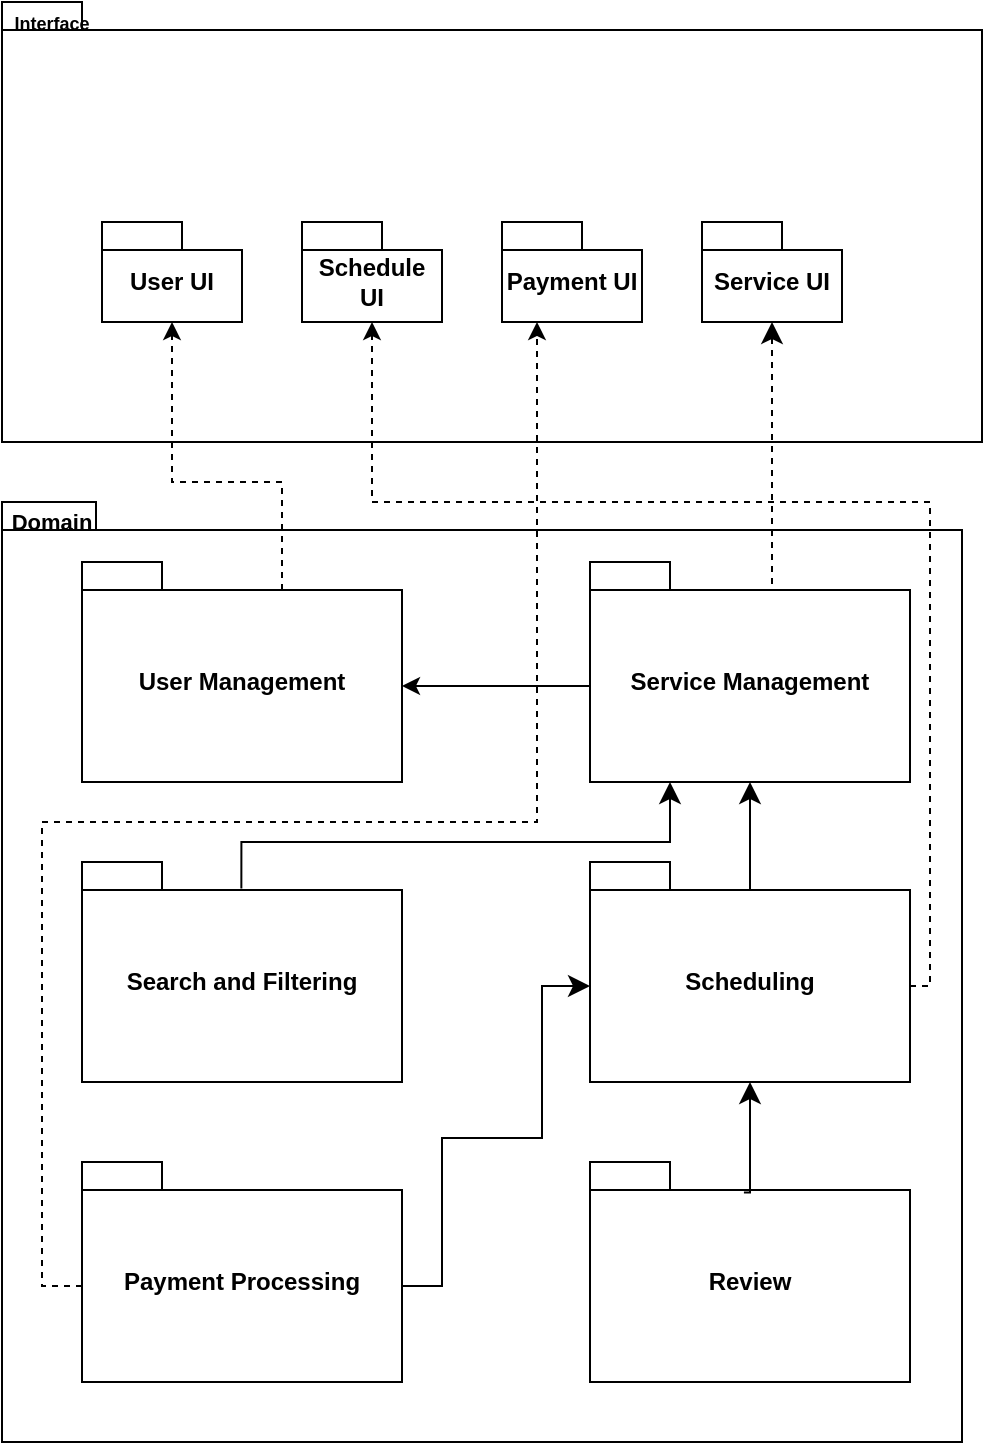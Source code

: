 <mxfile version="22.1.11" type="device">
  <diagram name="Sayfa -1" id="62IQBFmXVFzQYO3jbaPh">
    <mxGraphModel dx="880" dy="1629" grid="1" gridSize="10" guides="1" tooltips="1" connect="1" arrows="1" fold="1" page="1" pageScale="1" pageWidth="827" pageHeight="1169" math="0" shadow="0">
      <root>
        <mxCell id="0" />
        <mxCell id="1" parent="0" />
        <mxCell id="0asFhiJI-KdChzn_ePzj-20" value="" style="shape=folder;fontStyle=1;spacingTop=10;tabWidth=40;tabHeight=14;tabPosition=left;html=1;whiteSpace=wrap;" parent="1" vertex="1">
          <mxGeometry x="120" y="30" width="480" height="470" as="geometry" />
        </mxCell>
        <mxCell id="0asFhiJI-KdChzn_ePzj-1" value="User Management" style="shape=folder;fontStyle=1;spacingTop=10;tabWidth=40;tabHeight=14;tabPosition=left;html=1;whiteSpace=wrap;" parent="1" vertex="1">
          <mxGeometry x="160" y="60" width="160" height="110" as="geometry" />
        </mxCell>
        <mxCell id="0asFhiJI-KdChzn_ePzj-2" value="Service Management" style="shape=folder;fontStyle=1;spacingTop=10;tabWidth=40;tabHeight=14;tabPosition=left;html=1;whiteSpace=wrap;" parent="1" vertex="1">
          <mxGeometry x="414" y="60" width="160" height="110" as="geometry" />
        </mxCell>
        <mxCell id="0asFhiJI-KdChzn_ePzj-3" value="Search and Filtering" style="shape=folder;fontStyle=1;spacingTop=10;tabWidth=40;tabHeight=14;tabPosition=left;html=1;whiteSpace=wrap;" parent="1" vertex="1">
          <mxGeometry x="160" y="210" width="160" height="110" as="geometry" />
        </mxCell>
        <mxCell id="0asFhiJI-KdChzn_ePzj-4" value="Scheduling" style="shape=folder;fontStyle=1;spacingTop=10;tabWidth=40;tabHeight=14;tabPosition=left;html=1;whiteSpace=wrap;" parent="1" vertex="1">
          <mxGeometry x="414" y="210" width="160" height="110" as="geometry" />
        </mxCell>
        <mxCell id="0asFhiJI-KdChzn_ePzj-5" value="Payment Processing" style="shape=folder;fontStyle=1;spacingTop=10;tabWidth=40;tabHeight=14;tabPosition=left;html=1;whiteSpace=wrap;" parent="1" vertex="1">
          <mxGeometry x="160" y="360" width="160" height="110" as="geometry" />
        </mxCell>
        <mxCell id="0asFhiJI-KdChzn_ePzj-6" value="Review" style="shape=folder;fontStyle=1;spacingTop=10;tabWidth=40;tabHeight=14;tabPosition=left;html=1;whiteSpace=wrap;" parent="1" vertex="1">
          <mxGeometry x="414" y="360" width="160" height="110" as="geometry" />
        </mxCell>
        <mxCell id="0asFhiJI-KdChzn_ePzj-16" value="" style="edgeStyle=segmentEdgeStyle;endArrow=classic;html=1;curved=0;rounded=0;endSize=8;startSize=8;entryX=0.5;entryY=1;entryDx=0;entryDy=0;entryPerimeter=0;exitX=0.51;exitY=0.127;exitDx=0;exitDy=0;exitPerimeter=0;" parent="1" source="0asFhiJI-KdChzn_ePzj-4" target="0asFhiJI-KdChzn_ePzj-2" edge="1">
          <mxGeometry width="50" height="50" relative="1" as="geometry">
            <mxPoint x="494" y="230" as="sourcePoint" />
            <mxPoint x="270" y="240" as="targetPoint" />
          </mxGeometry>
        </mxCell>
        <mxCell id="0asFhiJI-KdChzn_ePzj-17" value="" style="edgeStyle=segmentEdgeStyle;endArrow=classic;html=1;curved=0;rounded=0;endSize=8;startSize=8;entryX=0.25;entryY=1;entryDx=0;entryDy=0;entryPerimeter=0;exitX=0.498;exitY=0.121;exitDx=0;exitDy=0;exitPerimeter=0;" parent="1" source="0asFhiJI-KdChzn_ePzj-3" target="0asFhiJI-KdChzn_ePzj-2" edge="1">
          <mxGeometry width="50" height="50" relative="1" as="geometry">
            <mxPoint x="220" y="290" as="sourcePoint" />
            <mxPoint x="270" y="240" as="targetPoint" />
            <Array as="points">
              <mxPoint x="240" y="200" />
              <mxPoint x="454" y="200" />
            </Array>
          </mxGeometry>
        </mxCell>
        <mxCell id="0asFhiJI-KdChzn_ePzj-18" value="" style="edgeStyle=segmentEdgeStyle;endArrow=classic;html=1;curved=0;rounded=0;endSize=8;startSize=8;exitX=0.481;exitY=0.139;exitDx=0;exitDy=0;exitPerimeter=0;" parent="1" source="0asFhiJI-KdChzn_ePzj-6" target="0asFhiJI-KdChzn_ePzj-4" edge="1">
          <mxGeometry width="50" height="50" relative="1" as="geometry">
            <mxPoint x="220" y="290" as="sourcePoint" />
            <mxPoint x="270" y="240" as="targetPoint" />
          </mxGeometry>
        </mxCell>
        <mxCell id="0asFhiJI-KdChzn_ePzj-19" value="" style="edgeStyle=segmentEdgeStyle;endArrow=classic;html=1;curved=0;rounded=0;endSize=8;startSize=8;entryX=0;entryY=0;entryDx=0;entryDy=62;entryPerimeter=0;exitX=0;exitY=0;exitDx=160;exitDy=62;exitPerimeter=0;" parent="1" source="0asFhiJI-KdChzn_ePzj-5" target="0asFhiJI-KdChzn_ePzj-4" edge="1">
          <mxGeometry width="50" height="50" relative="1" as="geometry">
            <mxPoint x="210.0" y="348.01" as="sourcePoint" />
            <mxPoint x="393.92" y="250" as="targetPoint" />
            <Array as="points">
              <mxPoint x="340" y="422" />
              <mxPoint x="340" y="348" />
              <mxPoint x="390" y="348" />
              <mxPoint x="390" y="272" />
            </Array>
          </mxGeometry>
        </mxCell>
        <mxCell id="0asFhiJI-KdChzn_ePzj-21" value="" style="shape=folder;fontStyle=1;spacingTop=10;tabWidth=40;tabHeight=14;tabPosition=left;html=1;whiteSpace=wrap;" parent="1" vertex="1">
          <mxGeometry x="120" y="-220" width="490" height="220" as="geometry" />
        </mxCell>
        <mxCell id="0asFhiJI-KdChzn_ePzj-22" value="&lt;b&gt;&lt;font style=&quot;font-size: 11px;&quot;&gt;Domain&lt;/font&gt;&lt;/b&gt;" style="text;html=1;strokeColor=none;fillColor=none;align=center;verticalAlign=middle;whiteSpace=wrap;rounded=0;" parent="1" vertex="1">
          <mxGeometry x="120" y="30" width="50" height="20" as="geometry" />
        </mxCell>
        <mxCell id="0asFhiJI-KdChzn_ePzj-27" value="&lt;b style=&quot;&quot;&gt;&lt;font style=&quot;font-size: 9px;&quot;&gt;Interface&lt;/font&gt;&lt;/b&gt;" style="text;html=1;strokeColor=none;fillColor=none;align=center;verticalAlign=middle;whiteSpace=wrap;rounded=0;" parent="1" vertex="1">
          <mxGeometry x="120" y="-220" width="50" height="20" as="geometry" />
        </mxCell>
        <mxCell id="0asFhiJI-KdChzn_ePzj-30" value="Service UI" style="shape=folder;fontStyle=1;spacingTop=10;tabWidth=40;tabHeight=14;tabPosition=left;html=1;whiteSpace=wrap;" parent="1" vertex="1">
          <mxGeometry x="470" y="-110" width="70" height="50" as="geometry" />
        </mxCell>
        <mxCell id="0asFhiJI-KdChzn_ePzj-31" value="User UI" style="shape=folder;fontStyle=1;spacingTop=10;tabWidth=40;tabHeight=14;tabPosition=left;html=1;whiteSpace=wrap;" parent="1" vertex="1">
          <mxGeometry x="170" y="-110" width="70" height="50" as="geometry" />
        </mxCell>
        <mxCell id="0asFhiJI-KdChzn_ePzj-32" value="Schedule UI" style="shape=folder;fontStyle=1;spacingTop=10;tabWidth=40;tabHeight=14;tabPosition=left;html=1;whiteSpace=wrap;" parent="1" vertex="1">
          <mxGeometry x="270" y="-110" width="70" height="50" as="geometry" />
        </mxCell>
        <mxCell id="0asFhiJI-KdChzn_ePzj-33" value="Payment UI" style="shape=folder;fontStyle=1;spacingTop=10;tabWidth=40;tabHeight=14;tabPosition=left;html=1;whiteSpace=wrap;" parent="1" vertex="1">
          <mxGeometry x="370" y="-110" width="70" height="50" as="geometry" />
        </mxCell>
        <mxCell id="0asFhiJI-KdChzn_ePzj-34" value="" style="endArrow=classic;html=1;rounded=0;edgeStyle=orthogonalEdgeStyle;exitX=0;exitY=0;exitDx=100;exitDy=14;exitPerimeter=0;entryX=0.5;entryY=1;entryDx=0;entryDy=0;entryPerimeter=0;dashed=1;" parent="1" source="0asFhiJI-KdChzn_ePzj-1" target="0asFhiJI-KdChzn_ePzj-31" edge="1">
          <mxGeometry width="50" height="50" relative="1" as="geometry">
            <mxPoint x="370" y="170" as="sourcePoint" />
            <mxPoint x="420" y="120" as="targetPoint" />
            <Array as="points">
              <mxPoint x="260" y="20" />
              <mxPoint x="205" y="20" />
            </Array>
          </mxGeometry>
        </mxCell>
        <mxCell id="0asFhiJI-KdChzn_ePzj-36" value="" style="edgeStyle=segmentEdgeStyle;endArrow=classic;html=1;curved=0;rounded=0;endSize=8;startSize=8;entryX=0.5;entryY=1;entryDx=0;entryDy=0;entryPerimeter=0;exitX=0;exitY=0;exitDx=100;exitDy=14;exitPerimeter=0;dashed=1;" parent="1" source="0asFhiJI-KdChzn_ePzj-2" target="0asFhiJI-KdChzn_ePzj-30" edge="1">
          <mxGeometry width="50" height="50" relative="1" as="geometry">
            <mxPoint x="370" y="170" as="sourcePoint" />
            <mxPoint x="420" y="120" as="targetPoint" />
            <Array as="points">
              <mxPoint x="505" y="74" />
            </Array>
          </mxGeometry>
        </mxCell>
        <mxCell id="0asFhiJI-KdChzn_ePzj-37" value="" style="endArrow=classic;html=1;rounded=0;edgeStyle=orthogonalEdgeStyle;entryX=0;entryY=0;entryDx=160;entryDy=62;entryPerimeter=0;exitX=0;exitY=0;exitDx=0;exitDy=62;exitPerimeter=0;" parent="1" source="0asFhiJI-KdChzn_ePzj-2" target="0asFhiJI-KdChzn_ePzj-1" edge="1">
          <mxGeometry width="50" height="50" relative="1" as="geometry">
            <mxPoint x="410" y="122" as="sourcePoint" />
            <mxPoint x="420" y="120" as="targetPoint" />
          </mxGeometry>
        </mxCell>
        <mxCell id="0asFhiJI-KdChzn_ePzj-38" value="" style="endArrow=classic;html=1;rounded=0;edgeStyle=orthogonalEdgeStyle;exitX=0;exitY=0;exitDx=0;exitDy=62;exitPerimeter=0;entryX=0.25;entryY=1;entryDx=0;entryDy=0;entryPerimeter=0;dashed=1;" parent="1" source="0asFhiJI-KdChzn_ePzj-5" target="0asFhiJI-KdChzn_ePzj-33" edge="1">
          <mxGeometry width="50" height="50" relative="1" as="geometry">
            <mxPoint x="370" y="170" as="sourcePoint" />
            <mxPoint y="-270" as="targetPoint" />
            <Array as="points">
              <mxPoint x="140" y="422" />
              <mxPoint x="140" y="190" />
              <mxPoint x="388" y="190" />
            </Array>
          </mxGeometry>
        </mxCell>
        <mxCell id="0asFhiJI-KdChzn_ePzj-39" value="" style="endArrow=classic;html=1;rounded=0;edgeStyle=orthogonalEdgeStyle;exitX=0;exitY=0;exitDx=160;exitDy=62;exitPerimeter=0;dashed=1;" parent="1" source="0asFhiJI-KdChzn_ePzj-4" target="0asFhiJI-KdChzn_ePzj-32" edge="1">
          <mxGeometry width="50" height="50" relative="1" as="geometry">
            <mxPoint x="370" y="170" as="sourcePoint" />
            <mxPoint x="420" y="120" as="targetPoint" />
            <Array as="points">
              <mxPoint x="584" y="272" />
              <mxPoint x="584" y="30" />
              <mxPoint x="305" y="30" />
            </Array>
          </mxGeometry>
        </mxCell>
      </root>
    </mxGraphModel>
  </diagram>
</mxfile>
